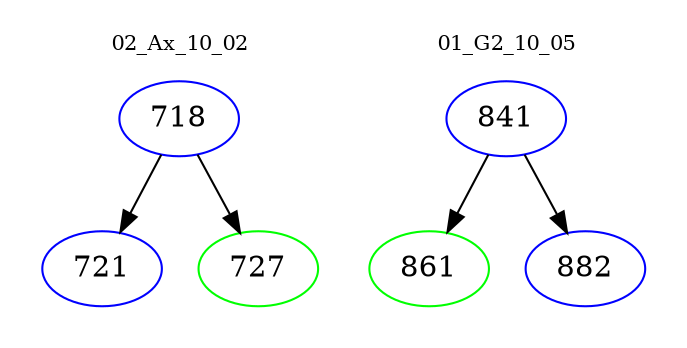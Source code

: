 digraph{
subgraph cluster_0 {
color = white
label = "02_Ax_10_02";
fontsize=10;
T0_718 [label="718", color="blue"]
T0_718 -> T0_721 [color="black"]
T0_721 [label="721", color="blue"]
T0_718 -> T0_727 [color="black"]
T0_727 [label="727", color="green"]
}
subgraph cluster_1 {
color = white
label = "01_G2_10_05";
fontsize=10;
T1_841 [label="841", color="blue"]
T1_841 -> T1_861 [color="black"]
T1_861 [label="861", color="green"]
T1_841 -> T1_882 [color="black"]
T1_882 [label="882", color="blue"]
}
}
